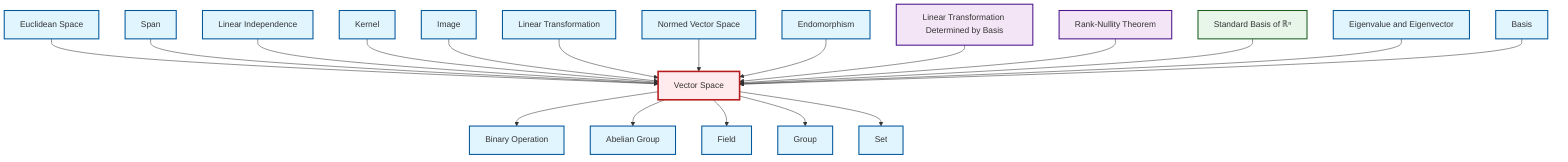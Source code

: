 graph TD
    classDef definition fill:#e1f5fe,stroke:#01579b,stroke-width:2px
    classDef theorem fill:#f3e5f5,stroke:#4a148c,stroke-width:2px
    classDef axiom fill:#fff3e0,stroke:#e65100,stroke-width:2px
    classDef example fill:#e8f5e9,stroke:#1b5e20,stroke-width:2px
    classDef current fill:#ffebee,stroke:#b71c1c,stroke-width:3px
    def-group["Group"]:::definition
    def-vector-space["Vector Space"]:::definition
    def-field["Field"]:::definition
    def-binary-operation["Binary Operation"]:::definition
    def-set["Set"]:::definition
    def-abelian-group["Abelian Group"]:::definition
    def-euclidean-space["Euclidean Space"]:::definition
    def-span["Span"]:::definition
    def-kernel["Kernel"]:::definition
    def-basis["Basis"]:::definition
    def-endomorphism["Endomorphism"]:::definition
    def-image["Image"]:::definition
    thm-rank-nullity["Rank-Nullity Theorem"]:::theorem
    def-normed-vector-space["Normed Vector Space"]:::definition
    thm-linear-transformation-basis["Linear Transformation Determined by Basis"]:::theorem
    def-linear-transformation["Linear Transformation"]:::definition
    def-linear-independence["Linear Independence"]:::definition
    ex-standard-basis-rn["Standard Basis of ℝⁿ"]:::example
    def-eigenvalue-eigenvector["Eigenvalue and Eigenvector"]:::definition
    def-vector-space --> def-binary-operation
    def-vector-space --> def-abelian-group
    def-euclidean-space --> def-vector-space
    def-span --> def-vector-space
    def-linear-independence --> def-vector-space
    def-kernel --> def-vector-space
    def-image --> def-vector-space
    def-linear-transformation --> def-vector-space
    def-vector-space --> def-field
    def-normed-vector-space --> def-vector-space
    def-vector-space --> def-group
    def-endomorphism --> def-vector-space
    def-vector-space --> def-set
    thm-linear-transformation-basis --> def-vector-space
    thm-rank-nullity --> def-vector-space
    ex-standard-basis-rn --> def-vector-space
    def-eigenvalue-eigenvector --> def-vector-space
    def-basis --> def-vector-space
    class def-vector-space current